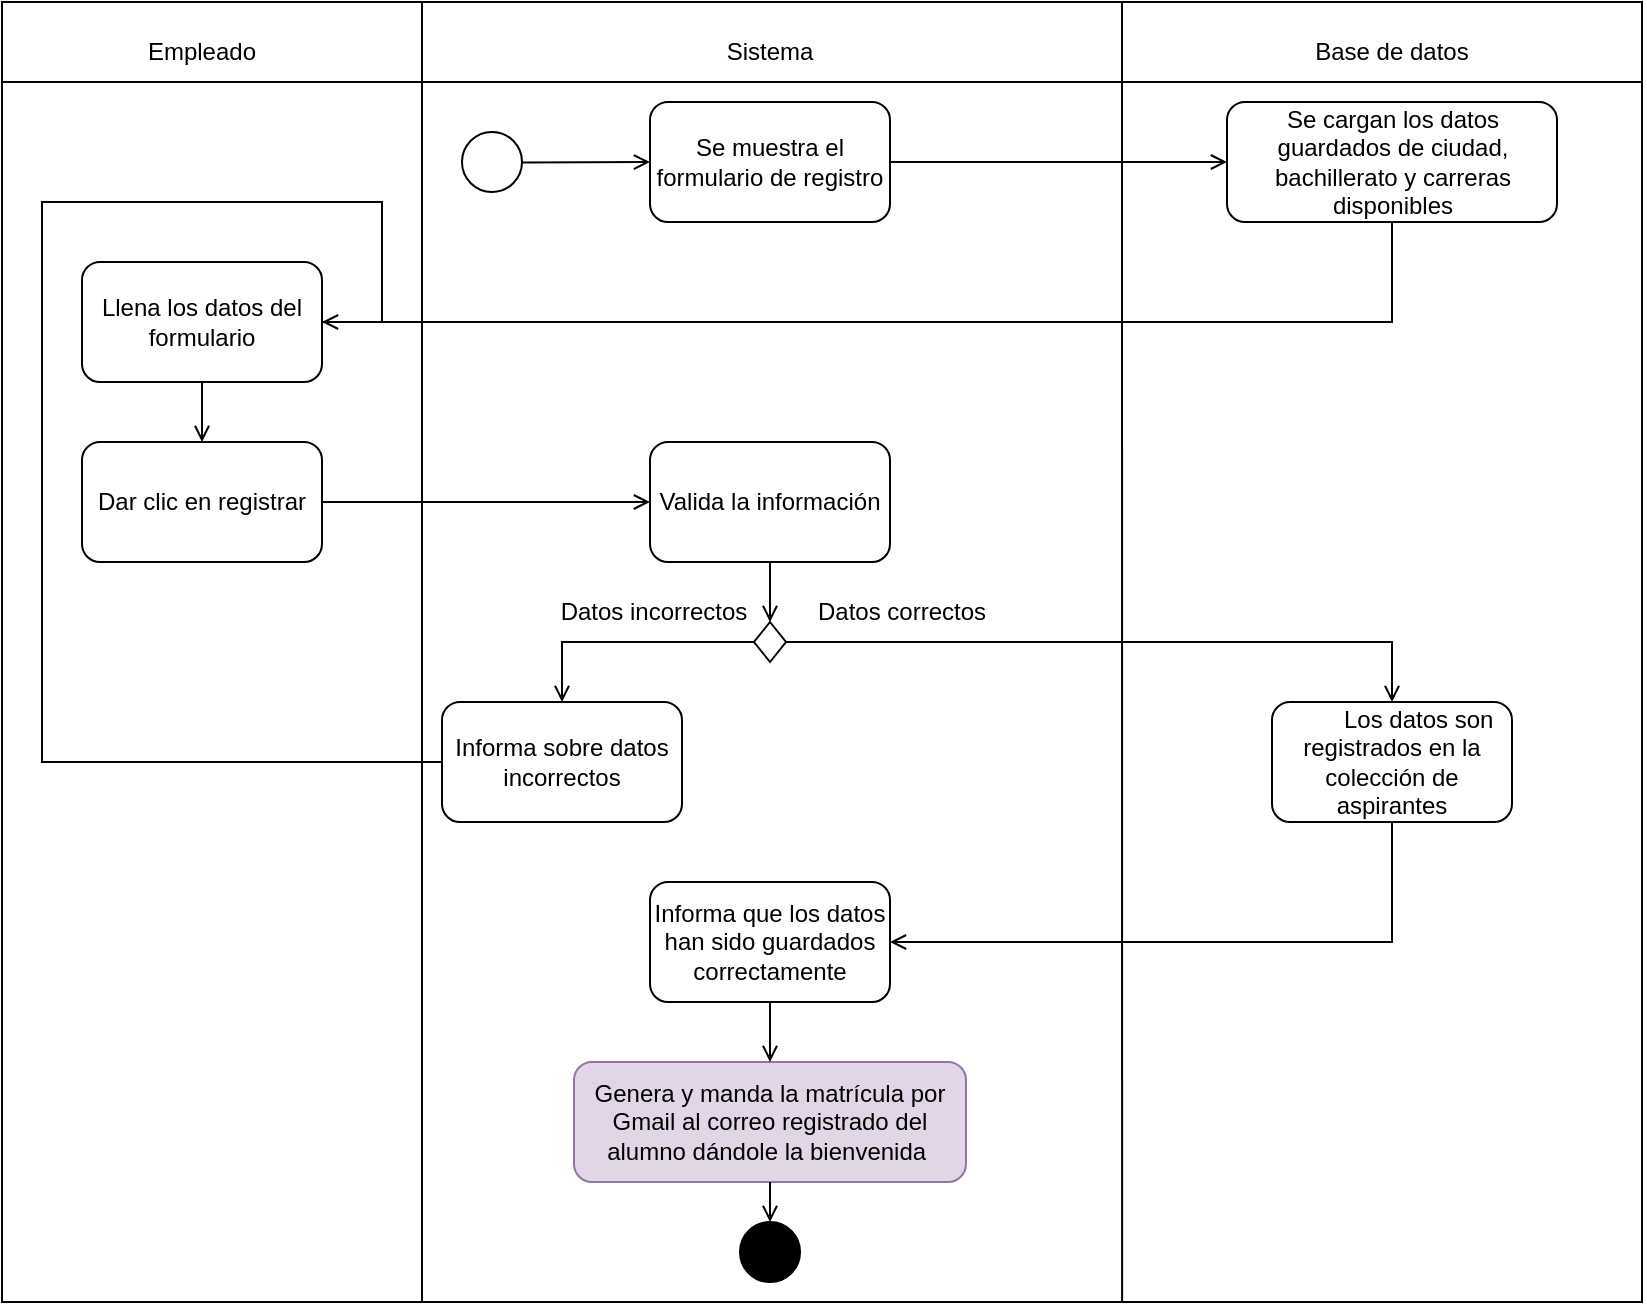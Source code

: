<mxfile version="22.1.3" type="github">
  <diagram name="Página-1" id="kJy6fA5xsbS_I4HmSZd8">
    <mxGraphModel dx="1434" dy="725" grid="1" gridSize="10" guides="1" tooltips="1" connect="1" arrows="1" fold="1" page="1" pageScale="1" pageWidth="827" pageHeight="1169" math="0" shadow="0">
      <root>
        <mxCell id="0" />
        <mxCell id="1" parent="0" />
        <mxCell id="3AA65xwWDKS9D7IZsWyU-1" value="" style="rounded=0;whiteSpace=wrap;html=1;movable=0;resizable=0;rotatable=0;deletable=0;editable=0;locked=1;connectable=0;" vertex="1" parent="1">
          <mxGeometry width="820" height="650" as="geometry" />
        </mxCell>
        <mxCell id="3AA65xwWDKS9D7IZsWyU-2" value="" style="endArrow=none;html=1;rounded=0;movable=0;resizable=0;rotatable=0;deletable=0;editable=0;locked=1;connectable=0;" edge="1" parent="1">
          <mxGeometry width="50" height="50" relative="1" as="geometry">
            <mxPoint y="40" as="sourcePoint" />
            <mxPoint x="820" y="40" as="targetPoint" />
          </mxGeometry>
        </mxCell>
        <mxCell id="3AA65xwWDKS9D7IZsWyU-3" value="Empleado" style="text;html=1;strokeColor=none;fillColor=none;align=center;verticalAlign=middle;whiteSpace=wrap;rounded=0;" vertex="1" parent="1">
          <mxGeometry x="70" y="10" width="60" height="30" as="geometry" />
        </mxCell>
        <mxCell id="3AA65xwWDKS9D7IZsWyU-4" value="" style="endArrow=none;html=1;rounded=0;" edge="1" parent="1">
          <mxGeometry width="50" height="50" relative="1" as="geometry">
            <mxPoint x="210" y="650" as="sourcePoint" />
            <mxPoint x="210" as="targetPoint" />
          </mxGeometry>
        </mxCell>
        <mxCell id="3AA65xwWDKS9D7IZsWyU-5" value="" style="endArrow=none;html=1;rounded=0;exitX=0.683;exitY=1;exitDx=0;exitDy=0;exitPerimeter=0;" edge="1" parent="1" source="3AA65xwWDKS9D7IZsWyU-1">
          <mxGeometry width="50" height="50" relative="1" as="geometry">
            <mxPoint x="560" y="540" as="sourcePoint" />
            <mxPoint x="560" as="targetPoint" />
          </mxGeometry>
        </mxCell>
        <mxCell id="3AA65xwWDKS9D7IZsWyU-6" value="Sistema" style="text;html=1;strokeColor=none;fillColor=none;align=center;verticalAlign=middle;whiteSpace=wrap;rounded=0;" vertex="1" parent="1">
          <mxGeometry x="354" y="10" width="60" height="30" as="geometry" />
        </mxCell>
        <mxCell id="3AA65xwWDKS9D7IZsWyU-7" value="Base de datos" style="text;html=1;strokeColor=none;fillColor=none;align=center;verticalAlign=middle;whiteSpace=wrap;rounded=0;" vertex="1" parent="1">
          <mxGeometry x="650" y="10" width="90" height="30" as="geometry" />
        </mxCell>
        <mxCell id="3AA65xwWDKS9D7IZsWyU-13" value="" style="ellipse;html=1;" vertex="1" parent="1">
          <mxGeometry x="230" y="65" width="30" height="30" as="geometry" />
        </mxCell>
        <mxCell id="3AA65xwWDKS9D7IZsWyU-14" value="" style="endArrow=open;html=1;rounded=0;align=center;verticalAlign=top;endFill=0;labelBackgroundColor=none;endSize=6;entryX=0;entryY=0.5;entryDx=0;entryDy=0;" edge="1" source="3AA65xwWDKS9D7IZsWyU-13" parent="1" target="3AA65xwWDKS9D7IZsWyU-15">
          <mxGeometry relative="1" as="geometry">
            <mxPoint x="290" y="65" as="targetPoint" />
          </mxGeometry>
        </mxCell>
        <mxCell id="3AA65xwWDKS9D7IZsWyU-15" value="Se muestra el formulario de registro" style="rounded=1;whiteSpace=wrap;html=1;" vertex="1" parent="1">
          <mxGeometry x="324" y="50" width="120" height="60" as="geometry" />
        </mxCell>
        <mxCell id="3AA65xwWDKS9D7IZsWyU-16" value="Se cargan los datos guardados de ciudad, bachillerato y carreras disponibles" style="rounded=1;whiteSpace=wrap;html=1;" vertex="1" parent="1">
          <mxGeometry x="612.5" y="50" width="165" height="60" as="geometry" />
        </mxCell>
        <mxCell id="3AA65xwWDKS9D7IZsWyU-17" value="" style="endArrow=open;html=1;rounded=0;align=center;verticalAlign=top;endFill=0;labelBackgroundColor=none;endSize=6;exitX=1;exitY=0.5;exitDx=0;exitDy=0;" edge="1" parent="1" source="3AA65xwWDKS9D7IZsWyU-15" target="3AA65xwWDKS9D7IZsWyU-16">
          <mxGeometry relative="1" as="geometry">
            <mxPoint x="334" y="90" as="targetPoint" />
            <mxPoint x="270" y="90" as="sourcePoint" />
          </mxGeometry>
        </mxCell>
        <mxCell id="3AA65xwWDKS9D7IZsWyU-18" value="Llena los datos del formulario" style="rounded=1;whiteSpace=wrap;html=1;" vertex="1" parent="1">
          <mxGeometry x="40" y="130" width="120" height="60" as="geometry" />
        </mxCell>
        <mxCell id="3AA65xwWDKS9D7IZsWyU-20" value="Dar clic en registrar" style="rounded=1;whiteSpace=wrap;html=1;" vertex="1" parent="1">
          <mxGeometry x="40" y="220" width="120" height="60" as="geometry" />
        </mxCell>
        <mxCell id="3AA65xwWDKS9D7IZsWyU-21" value="" style="endArrow=open;html=1;rounded=0;align=center;verticalAlign=top;endFill=0;labelBackgroundColor=none;endSize=6;" edge="1" parent="1" source="3AA65xwWDKS9D7IZsWyU-18" target="3AA65xwWDKS9D7IZsWyU-20">
          <mxGeometry relative="1" as="geometry">
            <mxPoint x="354" y="110" as="targetPoint" />
            <mxPoint x="290" y="110" as="sourcePoint" />
          </mxGeometry>
        </mxCell>
        <mxCell id="3AA65xwWDKS9D7IZsWyU-22" value="" style="endArrow=open;html=1;rounded=0;align=center;verticalAlign=top;endFill=0;labelBackgroundColor=none;endSize=6;" edge="1" parent="1" source="3AA65xwWDKS9D7IZsWyU-16" target="3AA65xwWDKS9D7IZsWyU-18">
          <mxGeometry relative="1" as="geometry">
            <mxPoint x="364" y="120" as="targetPoint" />
            <mxPoint x="300" y="120" as="sourcePoint" />
            <Array as="points">
              <mxPoint x="695" y="160" />
            </Array>
          </mxGeometry>
        </mxCell>
        <mxCell id="3AA65xwWDKS9D7IZsWyU-23" value="Valida la información" style="rounded=1;whiteSpace=wrap;html=1;" vertex="1" parent="1">
          <mxGeometry x="324" y="220" width="120" height="60" as="geometry" />
        </mxCell>
        <mxCell id="3AA65xwWDKS9D7IZsWyU-24" value="" style="endArrow=open;html=1;rounded=0;align=center;verticalAlign=top;endFill=0;labelBackgroundColor=none;endSize=6;" edge="1" parent="1" source="3AA65xwWDKS9D7IZsWyU-20" target="3AA65xwWDKS9D7IZsWyU-23">
          <mxGeometry relative="1" as="geometry">
            <mxPoint x="374" y="130" as="targetPoint" />
            <mxPoint x="310" y="130" as="sourcePoint" />
          </mxGeometry>
        </mxCell>
        <mxCell id="3AA65xwWDKS9D7IZsWyU-25" value="" style="rhombus;whiteSpace=wrap;html=1;" vertex="1" parent="1">
          <mxGeometry x="376" y="310" width="16" height="20" as="geometry" />
        </mxCell>
        <mxCell id="3AA65xwWDKS9D7IZsWyU-26" value="" style="endArrow=open;html=1;rounded=0;align=center;verticalAlign=top;endFill=0;labelBackgroundColor=none;endSize=6;entryX=0.5;entryY=0;entryDx=0;entryDy=0;" edge="1" parent="1" source="3AA65xwWDKS9D7IZsWyU-23" target="3AA65xwWDKS9D7IZsWyU-25">
          <mxGeometry relative="1" as="geometry">
            <mxPoint x="384" y="140" as="targetPoint" />
            <mxPoint x="320" y="140" as="sourcePoint" />
          </mxGeometry>
        </mxCell>
        <mxCell id="3AA65xwWDKS9D7IZsWyU-27" value="Informa sobre datos incorrectos" style="rounded=1;whiteSpace=wrap;html=1;" vertex="1" parent="1">
          <mxGeometry x="220" y="350" width="120" height="60" as="geometry" />
        </mxCell>
        <mxCell id="3AA65xwWDKS9D7IZsWyU-29" value="&lt;span style=&quot;white-space: pre;&quot;&gt;&#x9;&lt;/span&gt;Los datos son registrados en la colección de aspirantes" style="rounded=1;whiteSpace=wrap;html=1;" vertex="1" parent="1">
          <mxGeometry x="635" y="350" width="120" height="60" as="geometry" />
        </mxCell>
        <mxCell id="3AA65xwWDKS9D7IZsWyU-30" value="" style="endArrow=open;html=1;rounded=0;align=center;verticalAlign=top;endFill=0;labelBackgroundColor=none;endSize=6;exitX=0;exitY=0.5;exitDx=0;exitDy=0;" edge="1" parent="1" source="3AA65xwWDKS9D7IZsWyU-25" target="3AA65xwWDKS9D7IZsWyU-27">
          <mxGeometry relative="1" as="geometry">
            <mxPoint x="404" y="160" as="targetPoint" />
            <mxPoint x="340" y="160" as="sourcePoint" />
            <Array as="points">
              <mxPoint x="280" y="320" />
            </Array>
          </mxGeometry>
        </mxCell>
        <mxCell id="3AA65xwWDKS9D7IZsWyU-31" value="" style="endArrow=open;html=1;rounded=0;align=center;verticalAlign=top;endFill=0;labelBackgroundColor=none;endSize=6;exitX=1;exitY=0.5;exitDx=0;exitDy=0;" edge="1" parent="1" source="3AA65xwWDKS9D7IZsWyU-25" target="3AA65xwWDKS9D7IZsWyU-29">
          <mxGeometry relative="1" as="geometry">
            <mxPoint x="414" y="170" as="targetPoint" />
            <mxPoint x="350" y="170" as="sourcePoint" />
            <Array as="points">
              <mxPoint x="695" y="320" />
            </Array>
          </mxGeometry>
        </mxCell>
        <mxCell id="3AA65xwWDKS9D7IZsWyU-32" value="Datos correctos" style="text;html=1;strokeColor=none;fillColor=none;align=center;verticalAlign=middle;whiteSpace=wrap;rounded=0;" vertex="1" parent="1">
          <mxGeometry x="400" y="290" width="100" height="30" as="geometry" />
        </mxCell>
        <mxCell id="3AA65xwWDKS9D7IZsWyU-33" value="Datos incorrectos" style="text;html=1;strokeColor=none;fillColor=none;align=center;verticalAlign=middle;whiteSpace=wrap;rounded=0;" vertex="1" parent="1">
          <mxGeometry x="276" y="290" width="100" height="30" as="geometry" />
        </mxCell>
        <mxCell id="3AA65xwWDKS9D7IZsWyU-35" value="" style="endArrow=none;html=1;rounded=0;" edge="1" parent="1" source="3AA65xwWDKS9D7IZsWyU-18" target="3AA65xwWDKS9D7IZsWyU-27">
          <mxGeometry width="50" height="50" relative="1" as="geometry">
            <mxPoint x="60" y="120" as="sourcePoint" />
            <mxPoint x="110" y="70" as="targetPoint" />
            <Array as="points">
              <mxPoint x="190" y="160" />
              <mxPoint x="190" y="100" />
              <mxPoint x="20" y="100" />
              <mxPoint x="20" y="380" />
            </Array>
          </mxGeometry>
        </mxCell>
        <mxCell id="3AA65xwWDKS9D7IZsWyU-36" value="Informa que los datos han sido guardados correctamente" style="rounded=1;whiteSpace=wrap;html=1;" vertex="1" parent="1">
          <mxGeometry x="324" y="440" width="120" height="60" as="geometry" />
        </mxCell>
        <mxCell id="3AA65xwWDKS9D7IZsWyU-37" value="" style="endArrow=open;html=1;rounded=0;align=center;verticalAlign=top;endFill=0;labelBackgroundColor=none;endSize=6;" edge="1" parent="1" source="3AA65xwWDKS9D7IZsWyU-29" target="3AA65xwWDKS9D7IZsWyU-36">
          <mxGeometry relative="1" as="geometry">
            <mxPoint x="434" y="190" as="targetPoint" />
            <mxPoint x="370" y="190" as="sourcePoint" />
            <Array as="points">
              <mxPoint x="695" y="470" />
            </Array>
          </mxGeometry>
        </mxCell>
        <mxCell id="3AA65xwWDKS9D7IZsWyU-39" value="Genera y manda la matrícula por Gmail al correo registrado del alumno dándole la bienvenida&amp;nbsp;" style="rounded=1;whiteSpace=wrap;html=1;fillColor=#e1d5e7;strokeColor=#9673a6;" vertex="1" parent="1">
          <mxGeometry x="286" y="530" width="196" height="60" as="geometry" />
        </mxCell>
        <mxCell id="3AA65xwWDKS9D7IZsWyU-40" value="" style="endArrow=open;html=1;rounded=0;align=center;verticalAlign=top;endFill=0;labelBackgroundColor=none;endSize=6;" edge="1" parent="1" source="3AA65xwWDKS9D7IZsWyU-36" target="3AA65xwWDKS9D7IZsWyU-39">
          <mxGeometry relative="1" as="geometry">
            <mxPoint x="444" y="200" as="targetPoint" />
            <mxPoint x="380" y="200" as="sourcePoint" />
          </mxGeometry>
        </mxCell>
        <mxCell id="3AA65xwWDKS9D7IZsWyU-41" value="" style="ellipse;html=1;fillColor=#000000;strokeColor=#000000;" vertex="1" parent="1">
          <mxGeometry x="369" y="610" width="30" height="30" as="geometry" />
        </mxCell>
        <mxCell id="3AA65xwWDKS9D7IZsWyU-42" value="" style="endArrow=open;html=1;rounded=0;align=center;verticalAlign=top;endFill=0;labelBackgroundColor=none;endSize=6;" edge="1" parent="1" source="3AA65xwWDKS9D7IZsWyU-39" target="3AA65xwWDKS9D7IZsWyU-41">
          <mxGeometry relative="1" as="geometry">
            <mxPoint x="394" y="540" as="targetPoint" />
            <mxPoint x="394" y="510" as="sourcePoint" />
          </mxGeometry>
        </mxCell>
      </root>
    </mxGraphModel>
  </diagram>
</mxfile>
